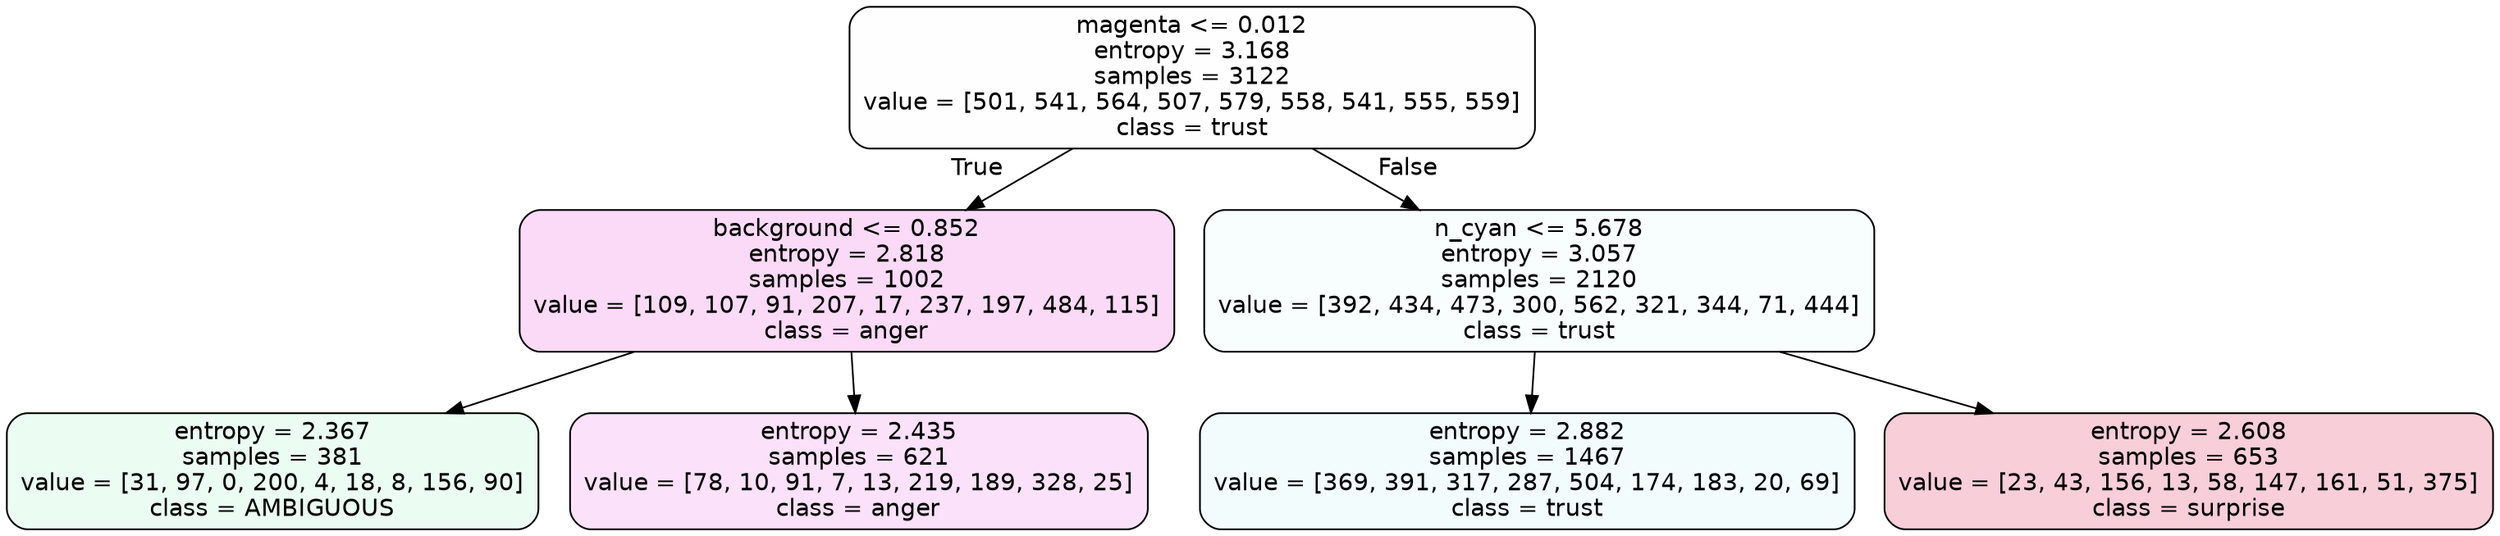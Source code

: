 digraph Tree {
node [shape=box, style="filled, rounded", color="black", fontname=helvetica] ;
edge [fontname=helvetica] ;
0 [label="magenta <= 0.012\nentropy = 3.168\nsamples = 3122\nvalue = [501, 541, 564, 507, 579, 558, 541, 555, 559]\nclass = trust", fillcolor="#39d7e501"] ;
1 [label="background <= 0.852\nentropy = 2.818\nsamples = 1002\nvalue = [109, 107, 91, 207, 17, 237, 197, 484, 115]\nclass = anger", fillcolor="#e539d72f"] ;
0 -> 1 [labeldistance=2.5, labelangle=45, headlabel="True"] ;
2 [label="entropy = 2.367\nsamples = 381\nvalue = [31, 97, 0, 200, 4, 18, 8, 156, 90]\nclass = AMBIGUOUS", fillcolor="#39e58119"] ;
1 -> 2 ;
3 [label="entropy = 2.435\nsamples = 621\nvalue = [78, 10, 91, 7, 13, 219, 189, 328, 25]\nclass = anger", fillcolor="#e539d726"] ;
1 -> 3 ;
4 [label="n_cyan <= 5.678\nentropy = 3.057\nsamples = 2120\nvalue = [392, 434, 473, 300, 562, 321, 344, 71, 444]\nclass = trust", fillcolor="#39d7e508"] ;
0 -> 4 [labeldistance=2.5, labelangle=-45, headlabel="False"] ;
5 [label="entropy = 2.882\nsamples = 1467\nvalue = [369, 391, 317, 287, 504, 174, 183, 20, 69]\nclass = trust", fillcolor="#39d7e50f"] ;
4 -> 5 ;
6 [label="entropy = 2.608\nsamples = 653\nvalue = [23, 43, 156, 13, 58, 147, 161, 51, 375]\nclass = surprise", fillcolor="#e539643f"] ;
4 -> 6 ;
}
